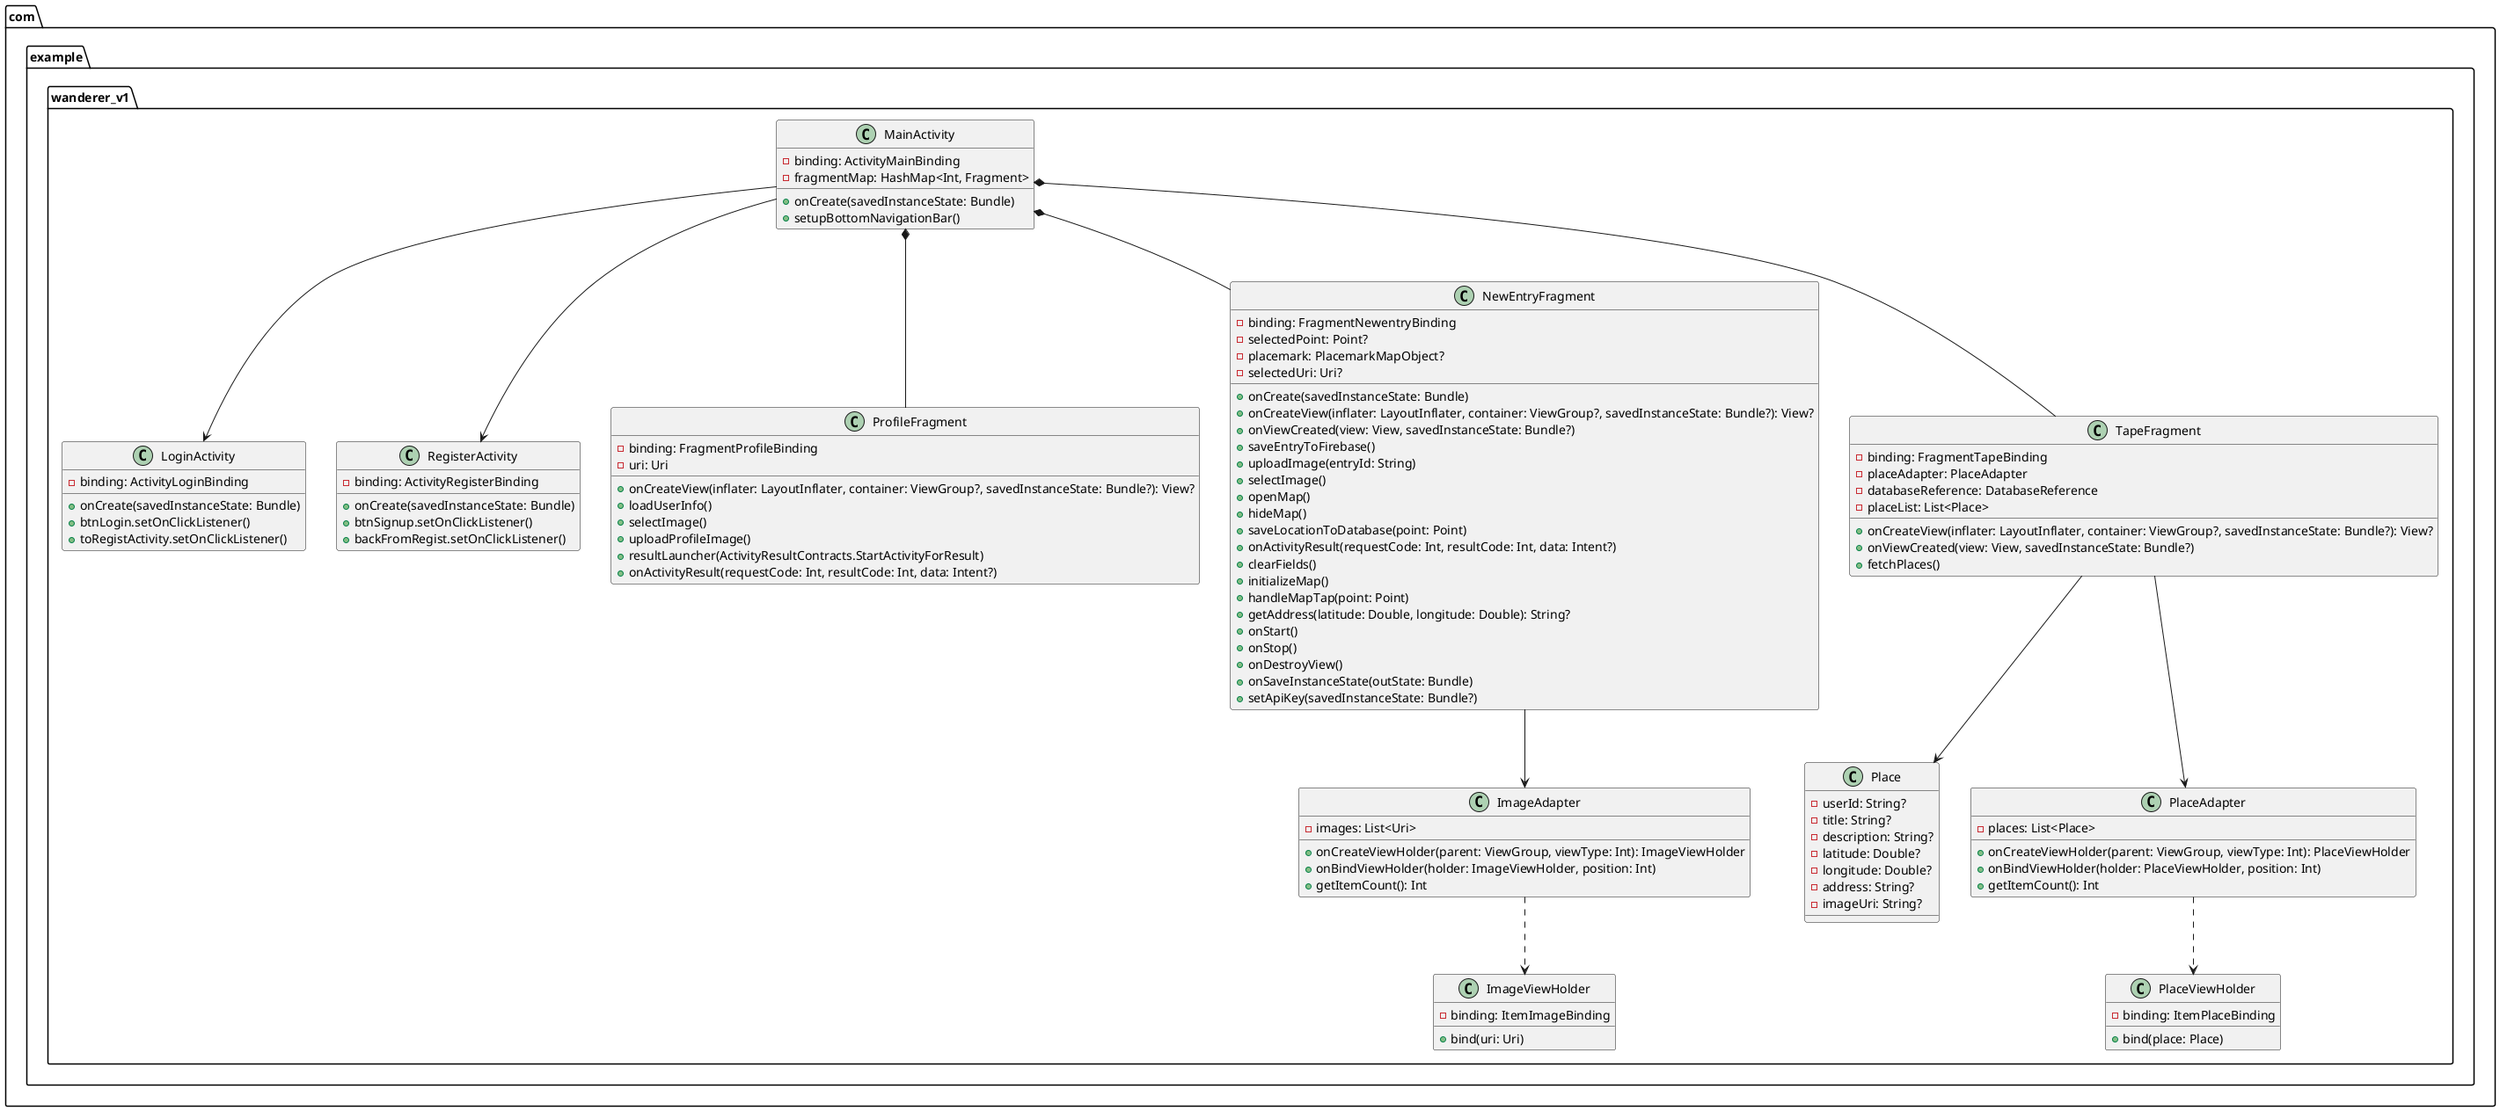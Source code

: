 @startuml

package com.example.wanderer_v1 {
    class MainActivity {
        - binding: ActivityMainBinding
        - fragmentMap: HashMap<Int, Fragment>
        + onCreate(savedInstanceState: Bundle)
        + setupBottomNavigationBar()
    }

    class LoginActivity {
        - binding: ActivityLoginBinding
        + onCreate(savedInstanceState: Bundle)
        + btnLogin.setOnClickListener()
        + toRegistActivity.setOnClickListener()
    }

    class RegisterActivity {
        - binding: ActivityRegisterBinding
        + onCreate(savedInstanceState: Bundle)
        + btnSignup.setOnClickListener()
        + backFromRegist.setOnClickListener()
    }

    class ProfileFragment {
        - binding: FragmentProfileBinding
        - uri: Uri
        + onCreateView(inflater: LayoutInflater, container: ViewGroup?, savedInstanceState: Bundle?): View?
        + loadUserInfo()
        + selectImage()
        + uploadProfileImage()
        + resultLauncher(ActivityResultContracts.StartActivityForResult)
        + onActivityResult(requestCode: Int, resultCode: Int, data: Intent?)
    }

    class NewEntryFragment {
        - binding: FragmentNewentryBinding
        - selectedPoint: Point?
        - placemark: PlacemarkMapObject?
        - selectedUri: Uri?
        + onCreate(savedInstanceState: Bundle)
        + onCreateView(inflater: LayoutInflater, container: ViewGroup?, savedInstanceState: Bundle?): View?
        + onViewCreated(view: View, savedInstanceState: Bundle?)
        + saveEntryToFirebase()
        + uploadImage(entryId: String)
        + selectImage()
        + openMap()
        + hideMap()
        + saveLocationToDatabase(point: Point)
        + onActivityResult(requestCode: Int, resultCode: Int, data: Intent?)
        + clearFields()
        + initializeMap()
        + handleMapTap(point: Point)
        + getAddress(latitude: Double, longitude: Double): String?
        + onStart()
        + onStop()
        + onDestroyView()
        + onSaveInstanceState(outState: Bundle)
        + setApiKey(savedInstanceState: Bundle?)
    }

    class Place {
        - userId: String?
        - title: String?
        - description: String?
        - latitude: Double?
        - longitude: Double?
        - address: String?
        - imageUri: String?
    }

    class PlaceAdapter {
        - places: List<Place>
        + onCreateViewHolder(parent: ViewGroup, viewType: Int): PlaceViewHolder
        + onBindViewHolder(holder: PlaceViewHolder, position: Int)
        + getItemCount(): Int
    }

    class PlaceViewHolder {
        - binding: ItemPlaceBinding
        + bind(place: Place)
    }

    class TapeFragment {
        - binding: FragmentTapeBinding
        - placeAdapter: PlaceAdapter
        - databaseReference: DatabaseReference
        - placeList: List<Place>
        + onCreateView(inflater: LayoutInflater, container: ViewGroup?, savedInstanceState: Bundle?): View?
        + onViewCreated(view: View, savedInstanceState: Bundle?)
        + fetchPlaces()
    }

    class ImageAdapter {
        - images: List<Uri>
        + onCreateViewHolder(parent: ViewGroup, viewType: Int): ImageViewHolder
        + onBindViewHolder(holder: ImageViewHolder, position: Int)
        + getItemCount(): Int
    }

    class ImageViewHolder {
        - binding: ItemImageBinding
        + bind(uri: Uri)
    }
}

MainActivity --> LoginActivity
MainActivity --> RegisterActivity
MainActivity *-- NewEntryFragment
MainActivity *-- ProfileFragment
MainActivity *-- TapeFragment

NewEntryFragment --> ImageAdapter


TapeFragment --> Place
TapeFragment --> PlaceAdapter

PlaceAdapter ..> PlaceViewHolder

ImageAdapter ..> ImageViewHolder

@enduml
